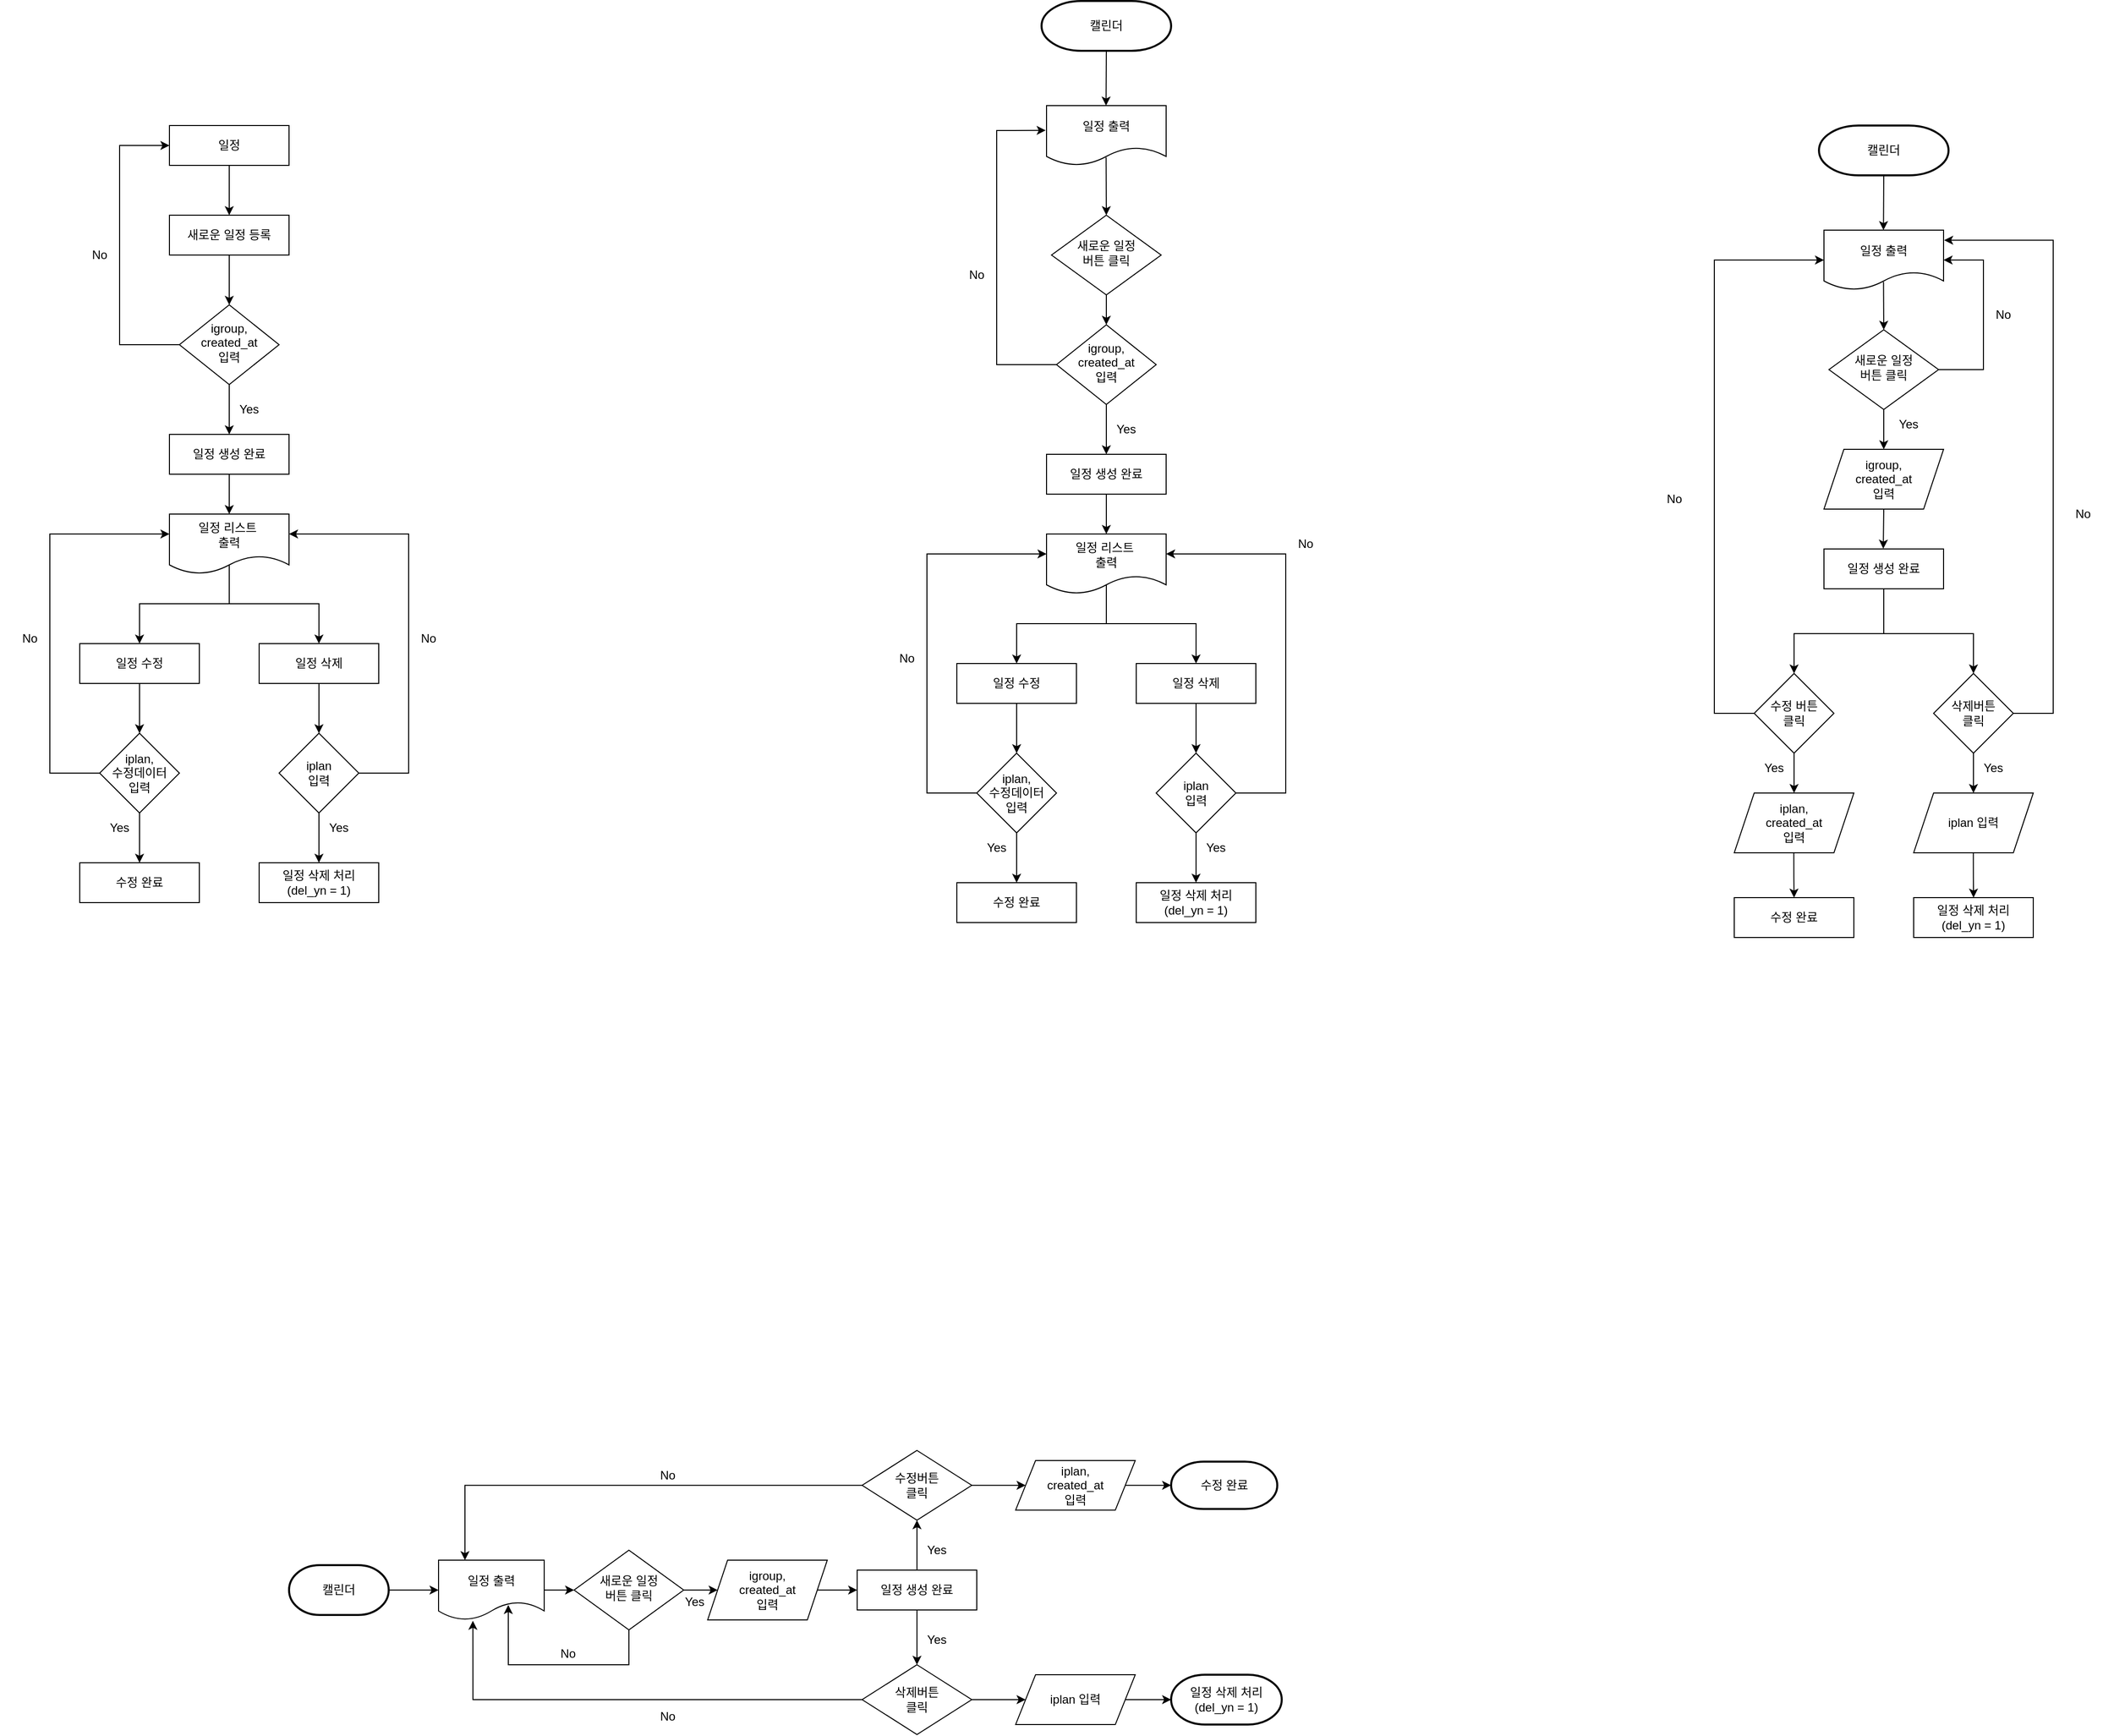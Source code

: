 <mxfile version="21.6.1" type="github">
  <diagram id="C5RBs43oDa-KdzZeNtuy" name="Page-1">
    <mxGraphModel dx="1434" dy="750" grid="0" gridSize="10" guides="1" tooltips="1" connect="1" arrows="1" fold="1" page="0" pageScale="1" pageWidth="827" pageHeight="1169" background="none" math="0" shadow="0">
      <root>
        <mxCell id="WIyWlLk6GJQsqaUBKTNV-0" />
        <mxCell id="WIyWlLk6GJQsqaUBKTNV-1" parent="WIyWlLk6GJQsqaUBKTNV-0" />
        <mxCell id="WIyWlLk6GJQsqaUBKTNV-3" value="일정" style="rounded=0;whiteSpace=wrap;html=1;fontSize=12;glass=0;strokeWidth=1;shadow=0;" parent="WIyWlLk6GJQsqaUBKTNV-1" vertex="1">
          <mxGeometry x="320" y="185" width="120" height="40" as="geometry" />
        </mxCell>
        <mxCell id="WIyWlLk6GJQsqaUBKTNV-10" value="igroup,&lt;br style=&quot;border-color: var(--border-color);&quot;&gt;created_at&lt;br style=&quot;border-color: var(--border-color);&quot;&gt;입력" style="rhombus;whiteSpace=wrap;html=1;shadow=0;fontFamily=Helvetica;fontSize=12;align=center;strokeWidth=1;spacing=6;spacingTop=-4;rounded=0;" parent="WIyWlLk6GJQsqaUBKTNV-1" vertex="1">
          <mxGeometry x="330" y="365" width="100" height="80" as="geometry" />
        </mxCell>
        <mxCell id="mH5KPIlOTtOXkuX_8TNu-42" value="" style="edgeStyle=orthogonalEdgeStyle;rounded=0;orthogonalLoop=1;jettySize=auto;html=1;" edge="1" parent="WIyWlLk6GJQsqaUBKTNV-1" source="WIyWlLk6GJQsqaUBKTNV-12" target="mH5KPIlOTtOXkuX_8TNu-41">
          <mxGeometry relative="1" as="geometry" />
        </mxCell>
        <mxCell id="WIyWlLk6GJQsqaUBKTNV-12" value="일정 생성 완료" style="rounded=0;whiteSpace=wrap;html=1;fontSize=12;glass=0;strokeWidth=1;shadow=0;" parent="WIyWlLk6GJQsqaUBKTNV-1" vertex="1">
          <mxGeometry x="320" y="495" width="120" height="40" as="geometry" />
        </mxCell>
        <mxCell id="mH5KPIlOTtOXkuX_8TNu-0" value="" style="endArrow=classic;html=1;rounded=0;exitX=0;exitY=0.5;exitDx=0;exitDy=0;" edge="1" parent="WIyWlLk6GJQsqaUBKTNV-1" source="WIyWlLk6GJQsqaUBKTNV-10" target="WIyWlLk6GJQsqaUBKTNV-3">
          <mxGeometry width="50" height="50" relative="1" as="geometry">
            <mxPoint x="448" y="480" as="sourcePoint" />
            <mxPoint x="526" y="207" as="targetPoint" />
            <Array as="points">
              <mxPoint x="270" y="405" />
              <mxPoint x="270" y="205" />
            </Array>
          </mxGeometry>
        </mxCell>
        <mxCell id="mH5KPIlOTtOXkuX_8TNu-3" value="No" style="text;html=1;strokeColor=none;fillColor=none;align=center;verticalAlign=middle;whiteSpace=wrap;rounded=0;" vertex="1" parent="WIyWlLk6GJQsqaUBKTNV-1">
          <mxGeometry x="220" y="300" width="60" height="30" as="geometry" />
        </mxCell>
        <mxCell id="mH5KPIlOTtOXkuX_8TNu-5" value="" style="endArrow=classic;html=1;rounded=0;exitX=0.5;exitY=1;exitDx=0;exitDy=0;entryX=0.5;entryY=0;entryDx=0;entryDy=0;" edge="1" parent="WIyWlLk6GJQsqaUBKTNV-1" source="WIyWlLk6GJQsqaUBKTNV-3">
          <mxGeometry width="50" height="50" relative="1" as="geometry">
            <mxPoint x="420" y="405" as="sourcePoint" />
            <mxPoint x="380" y="275" as="targetPoint" />
          </mxGeometry>
        </mxCell>
        <mxCell id="mH5KPIlOTtOXkuX_8TNu-7" value="" style="endArrow=classic;html=1;rounded=0;exitX=0.5;exitY=1;exitDx=0;exitDy=0;entryX=0.5;entryY=0;entryDx=0;entryDy=0;" edge="1" parent="WIyWlLk6GJQsqaUBKTNV-1" source="mH5KPIlOTtOXkuX_8TNu-12" target="WIyWlLk6GJQsqaUBKTNV-10">
          <mxGeometry width="50" height="50" relative="1" as="geometry">
            <mxPoint x="380" y="355" as="sourcePoint" />
            <mxPoint x="390" y="285" as="targetPoint" />
          </mxGeometry>
        </mxCell>
        <mxCell id="mH5KPIlOTtOXkuX_8TNu-10" value="" style="endArrow=classic;html=1;rounded=0;exitX=0.5;exitY=1;exitDx=0;exitDy=0;" edge="1" parent="WIyWlLk6GJQsqaUBKTNV-1" source="WIyWlLk6GJQsqaUBKTNV-10">
          <mxGeometry width="50" height="50" relative="1" as="geometry">
            <mxPoint x="420" y="365" as="sourcePoint" />
            <mxPoint x="380" y="495" as="targetPoint" />
          </mxGeometry>
        </mxCell>
        <mxCell id="mH5KPIlOTtOXkuX_8TNu-11" value="Yes" style="text;html=1;strokeColor=none;fillColor=none;align=center;verticalAlign=middle;whiteSpace=wrap;rounded=0;" vertex="1" parent="WIyWlLk6GJQsqaUBKTNV-1">
          <mxGeometry x="370" y="455" width="60" height="30" as="geometry" />
        </mxCell>
        <mxCell id="mH5KPIlOTtOXkuX_8TNu-12" value="새로운 일정 등록" style="rounded=0;whiteSpace=wrap;html=1;fontSize=12;glass=0;strokeWidth=1;shadow=0;" vertex="1" parent="WIyWlLk6GJQsqaUBKTNV-1">
          <mxGeometry x="320" y="275" width="120" height="40" as="geometry" />
        </mxCell>
        <mxCell id="mH5KPIlOTtOXkuX_8TNu-13" value="" style="endArrow=classic;html=1;rounded=0;exitX=0.5;exitY=1;exitDx=0;exitDy=0;entryX=0.5;entryY=0;entryDx=0;entryDy=0;" edge="1" parent="WIyWlLk6GJQsqaUBKTNV-1" target="mH5KPIlOTtOXkuX_8TNu-21">
          <mxGeometry width="50" height="50" relative="1" as="geometry">
            <mxPoint x="380" y="625" as="sourcePoint" />
            <mxPoint x="290" y="695" as="targetPoint" />
            <Array as="points">
              <mxPoint x="380" y="665" />
              <mxPoint x="290" y="665" />
            </Array>
          </mxGeometry>
        </mxCell>
        <mxCell id="mH5KPIlOTtOXkuX_8TNu-14" value="" style="endArrow=classic;html=1;rounded=0;" edge="1" parent="WIyWlLk6GJQsqaUBKTNV-1">
          <mxGeometry width="50" height="50" relative="1" as="geometry">
            <mxPoint x="380" y="665" as="sourcePoint" />
            <mxPoint x="470" y="705" as="targetPoint" />
            <Array as="points">
              <mxPoint x="470" y="665" />
            </Array>
          </mxGeometry>
        </mxCell>
        <mxCell id="mH5KPIlOTtOXkuX_8TNu-24" value="" style="edgeStyle=orthogonalEdgeStyle;rounded=0;orthogonalLoop=1;jettySize=auto;html=1;" edge="1" parent="WIyWlLk6GJQsqaUBKTNV-1" source="mH5KPIlOTtOXkuX_8TNu-21" target="mH5KPIlOTtOXkuX_8TNu-23">
          <mxGeometry relative="1" as="geometry" />
        </mxCell>
        <mxCell id="mH5KPIlOTtOXkuX_8TNu-21" value="일정 수정" style="rounded=0;whiteSpace=wrap;html=1;fontSize=12;glass=0;strokeWidth=1;shadow=0;" vertex="1" parent="WIyWlLk6GJQsqaUBKTNV-1">
          <mxGeometry x="230" y="705" width="120" height="40" as="geometry" />
        </mxCell>
        <mxCell id="mH5KPIlOTtOXkuX_8TNu-26" value="" style="edgeStyle=orthogonalEdgeStyle;rounded=0;orthogonalLoop=1;jettySize=auto;html=1;" edge="1" parent="WIyWlLk6GJQsqaUBKTNV-1" source="mH5KPIlOTtOXkuX_8TNu-22" target="mH5KPIlOTtOXkuX_8TNu-25">
          <mxGeometry relative="1" as="geometry" />
        </mxCell>
        <mxCell id="mH5KPIlOTtOXkuX_8TNu-22" value="일정 삭제" style="rounded=0;whiteSpace=wrap;html=1;fontSize=12;glass=0;strokeWidth=1;shadow=0;" vertex="1" parent="WIyWlLk6GJQsqaUBKTNV-1">
          <mxGeometry x="410" y="705" width="120" height="40" as="geometry" />
        </mxCell>
        <mxCell id="mH5KPIlOTtOXkuX_8TNu-35" value="" style="edgeStyle=orthogonalEdgeStyle;rounded=0;orthogonalLoop=1;jettySize=auto;html=1;" edge="1" parent="WIyWlLk6GJQsqaUBKTNV-1" source="mH5KPIlOTtOXkuX_8TNu-23">
          <mxGeometry relative="1" as="geometry">
            <mxPoint x="290" y="925" as="targetPoint" />
          </mxGeometry>
        </mxCell>
        <mxCell id="mH5KPIlOTtOXkuX_8TNu-23" value="iplan,&lt;br&gt;수정데이터&lt;br&gt;입력" style="rhombus;whiteSpace=wrap;html=1;rounded=0;glass=0;strokeWidth=1;shadow=0;" vertex="1" parent="WIyWlLk6GJQsqaUBKTNV-1">
          <mxGeometry x="250" y="795" width="80" height="80" as="geometry" />
        </mxCell>
        <mxCell id="mH5KPIlOTtOXkuX_8TNu-28" value="" style="edgeStyle=orthogonalEdgeStyle;rounded=0;orthogonalLoop=1;jettySize=auto;html=1;exitX=1;exitY=0.5;exitDx=0;exitDy=0;" edge="1" parent="WIyWlLk6GJQsqaUBKTNV-1" source="mH5KPIlOTtOXkuX_8TNu-25" target="mH5KPIlOTtOXkuX_8TNu-41">
          <mxGeometry relative="1" as="geometry">
            <mxPoint x="500" y="835.0" as="sourcePoint" />
            <mxPoint x="600" y="585" as="targetPoint" />
            <Array as="points">
              <mxPoint x="560" y="835" />
              <mxPoint x="560" y="595" />
            </Array>
          </mxGeometry>
        </mxCell>
        <mxCell id="mH5KPIlOTtOXkuX_8TNu-31" value="" style="edgeStyle=orthogonalEdgeStyle;rounded=0;orthogonalLoop=1;jettySize=auto;html=1;" edge="1" parent="WIyWlLk6GJQsqaUBKTNV-1" source="mH5KPIlOTtOXkuX_8TNu-25">
          <mxGeometry relative="1" as="geometry">
            <mxPoint x="470" y="925" as="targetPoint" />
          </mxGeometry>
        </mxCell>
        <mxCell id="mH5KPIlOTtOXkuX_8TNu-25" value="iplan&lt;br&gt;입력" style="rhombus;whiteSpace=wrap;html=1;rounded=0;glass=0;strokeWidth=1;shadow=0;" vertex="1" parent="WIyWlLk6GJQsqaUBKTNV-1">
          <mxGeometry x="430" y="795" width="80" height="80" as="geometry" />
        </mxCell>
        <mxCell id="mH5KPIlOTtOXkuX_8TNu-29" value="No" style="text;html=1;strokeColor=none;fillColor=none;align=center;verticalAlign=middle;whiteSpace=wrap;rounded=0;" vertex="1" parent="WIyWlLk6GJQsqaUBKTNV-1">
          <mxGeometry x="550" y="685" width="60" height="30" as="geometry" />
        </mxCell>
        <mxCell id="mH5KPIlOTtOXkuX_8TNu-32" value="일정 삭제 처리&lt;br&gt;(del_yn = 1)" style="rounded=0;whiteSpace=wrap;html=1;fontSize=12;glass=0;strokeWidth=1;shadow=0;" vertex="1" parent="WIyWlLk6GJQsqaUBKTNV-1">
          <mxGeometry x="410" y="925" width="120" height="40" as="geometry" />
        </mxCell>
        <mxCell id="mH5KPIlOTtOXkuX_8TNu-33" value="Yes" style="text;html=1;strokeColor=none;fillColor=none;align=center;verticalAlign=middle;whiteSpace=wrap;rounded=0;" vertex="1" parent="WIyWlLk6GJQsqaUBKTNV-1">
          <mxGeometry x="460" y="875" width="60" height="30" as="geometry" />
        </mxCell>
        <mxCell id="mH5KPIlOTtOXkuX_8TNu-36" value="수정 완료" style="rounded=0;whiteSpace=wrap;html=1;fontSize=12;glass=0;strokeWidth=1;shadow=0;" vertex="1" parent="WIyWlLk6GJQsqaUBKTNV-1">
          <mxGeometry x="230" y="925" width="120" height="40" as="geometry" />
        </mxCell>
        <mxCell id="mH5KPIlOTtOXkuX_8TNu-37" value="Yes" style="text;html=1;strokeColor=none;fillColor=none;align=center;verticalAlign=middle;whiteSpace=wrap;rounded=0;" vertex="1" parent="WIyWlLk6GJQsqaUBKTNV-1">
          <mxGeometry x="240" y="875" width="60" height="30" as="geometry" />
        </mxCell>
        <mxCell id="mH5KPIlOTtOXkuX_8TNu-38" value="" style="edgeStyle=orthogonalEdgeStyle;rounded=0;orthogonalLoop=1;jettySize=auto;html=1;exitX=0;exitY=0.5;exitDx=0;exitDy=0;" edge="1" parent="WIyWlLk6GJQsqaUBKTNV-1" source="mH5KPIlOTtOXkuX_8TNu-23">
          <mxGeometry relative="1" as="geometry">
            <mxPoint x="245.0" y="830" as="sourcePoint" />
            <mxPoint x="320" y="595" as="targetPoint" />
            <Array as="points">
              <mxPoint x="200" y="835" />
              <mxPoint x="200" y="595" />
              <mxPoint x="319" y="595" />
            </Array>
          </mxGeometry>
        </mxCell>
        <mxCell id="mH5KPIlOTtOXkuX_8TNu-39" value="No" style="text;html=1;strokeColor=none;fillColor=none;align=center;verticalAlign=middle;whiteSpace=wrap;rounded=0;" vertex="1" parent="WIyWlLk6GJQsqaUBKTNV-1">
          <mxGeometry x="150" y="685" width="60" height="30" as="geometry" />
        </mxCell>
        <mxCell id="mH5KPIlOTtOXkuX_8TNu-41" value="일정 리스트&amp;nbsp;&lt;br&gt;출력" style="shape=document;whiteSpace=wrap;html=1;boundedLbl=1;rounded=0;glass=0;strokeWidth=1;shadow=0;" vertex="1" parent="WIyWlLk6GJQsqaUBKTNV-1">
          <mxGeometry x="320" y="575" width="120" height="60" as="geometry" />
        </mxCell>
        <mxCell id="mH5KPIlOTtOXkuX_8TNu-44" value="&lt;span style=&quot;font-weight: normal;&quot;&gt;igroup,&lt;br style=&quot;border-color: var(--border-color);&quot;&gt;created_at&lt;br style=&quot;border-color: var(--border-color);&quot;&gt;입력&lt;/span&gt;" style="rhombus;whiteSpace=wrap;html=1;shadow=0;fontFamily=Helvetica;fontSize=12;align=center;strokeWidth=1;spacing=6;spacingTop=-4;rounded=0;fontStyle=1" vertex="1" parent="WIyWlLk6GJQsqaUBKTNV-1">
          <mxGeometry x="1210" y="385" width="100" height="80" as="geometry" />
        </mxCell>
        <mxCell id="mH5KPIlOTtOXkuX_8TNu-45" value="" style="edgeStyle=orthogonalEdgeStyle;rounded=0;orthogonalLoop=1;jettySize=auto;html=1;" edge="1" parent="WIyWlLk6GJQsqaUBKTNV-1" source="mH5KPIlOTtOXkuX_8TNu-46" target="mH5KPIlOTtOXkuX_8TNu-72">
          <mxGeometry relative="1" as="geometry" />
        </mxCell>
        <mxCell id="mH5KPIlOTtOXkuX_8TNu-46" value="일정 생성 완료" style="rounded=0;whiteSpace=wrap;html=1;fontSize=12;glass=0;strokeWidth=1;shadow=0;" vertex="1" parent="WIyWlLk6GJQsqaUBKTNV-1">
          <mxGeometry x="1200" y="515" width="120" height="40" as="geometry" />
        </mxCell>
        <mxCell id="mH5KPIlOTtOXkuX_8TNu-47" value="" style="endArrow=classic;html=1;rounded=0;exitX=0;exitY=0.5;exitDx=0;exitDy=0;entryX=-0.007;entryY=0.414;entryDx=0;entryDy=0;entryPerimeter=0;" edge="1" parent="WIyWlLk6GJQsqaUBKTNV-1" source="mH5KPIlOTtOXkuX_8TNu-44" target="mH5KPIlOTtOXkuX_8TNu-79">
          <mxGeometry width="50" height="50" relative="1" as="geometry">
            <mxPoint x="1328" y="500" as="sourcePoint" />
            <mxPoint x="1200" y="225.0" as="targetPoint" />
            <Array as="points">
              <mxPoint x="1150" y="425" />
              <mxPoint x="1150" y="190" />
            </Array>
          </mxGeometry>
        </mxCell>
        <mxCell id="mH5KPIlOTtOXkuX_8TNu-48" value="No" style="text;html=1;strokeColor=none;fillColor=none;align=center;verticalAlign=middle;whiteSpace=wrap;rounded=0;" vertex="1" parent="WIyWlLk6GJQsqaUBKTNV-1">
          <mxGeometry x="1100" y="320" width="60" height="30" as="geometry" />
        </mxCell>
        <mxCell id="mH5KPIlOTtOXkuX_8TNu-49" value="" style="endArrow=classic;html=1;rounded=0;entryX=0.5;entryY=0;entryDx=0;entryDy=0;exitX=0.498;exitY=0.867;exitDx=0;exitDy=0;exitPerimeter=0;" edge="1" parent="WIyWlLk6GJQsqaUBKTNV-1" source="mH5KPIlOTtOXkuX_8TNu-79" target="mH5KPIlOTtOXkuX_8TNu-77">
          <mxGeometry width="50" height="50" relative="1" as="geometry">
            <mxPoint x="1260" y="245.0" as="sourcePoint" />
            <mxPoint x="1260" y="280" as="targetPoint" />
          </mxGeometry>
        </mxCell>
        <mxCell id="mH5KPIlOTtOXkuX_8TNu-50" value="" style="endArrow=classic;html=1;rounded=0;entryX=0.5;entryY=0;entryDx=0;entryDy=0;" edge="1" parent="WIyWlLk6GJQsqaUBKTNV-1" target="mH5KPIlOTtOXkuX_8TNu-44">
          <mxGeometry width="50" height="50" relative="1" as="geometry">
            <mxPoint x="1260" y="350" as="sourcePoint" />
            <mxPoint x="1270" y="305" as="targetPoint" />
          </mxGeometry>
        </mxCell>
        <mxCell id="mH5KPIlOTtOXkuX_8TNu-51" value="" style="endArrow=classic;html=1;rounded=0;exitX=0.5;exitY=1;exitDx=0;exitDy=0;" edge="1" parent="WIyWlLk6GJQsqaUBKTNV-1" source="mH5KPIlOTtOXkuX_8TNu-44">
          <mxGeometry width="50" height="50" relative="1" as="geometry">
            <mxPoint x="1300" y="385" as="sourcePoint" />
            <mxPoint x="1260" y="515" as="targetPoint" />
          </mxGeometry>
        </mxCell>
        <mxCell id="mH5KPIlOTtOXkuX_8TNu-52" value="Yes" style="text;html=1;strokeColor=none;fillColor=none;align=center;verticalAlign=middle;whiteSpace=wrap;rounded=0;" vertex="1" parent="WIyWlLk6GJQsqaUBKTNV-1">
          <mxGeometry x="1250" y="475" width="60" height="30" as="geometry" />
        </mxCell>
        <mxCell id="mH5KPIlOTtOXkuX_8TNu-54" value="" style="endArrow=classic;html=1;rounded=0;exitX=0.5;exitY=1;exitDx=0;exitDy=0;entryX=0.5;entryY=0;entryDx=0;entryDy=0;" edge="1" parent="WIyWlLk6GJQsqaUBKTNV-1" target="mH5KPIlOTtOXkuX_8TNu-57">
          <mxGeometry width="50" height="50" relative="1" as="geometry">
            <mxPoint x="1260" y="645" as="sourcePoint" />
            <mxPoint x="1170" y="715" as="targetPoint" />
            <Array as="points">
              <mxPoint x="1260" y="685" />
              <mxPoint x="1170" y="685" />
            </Array>
          </mxGeometry>
        </mxCell>
        <mxCell id="mH5KPIlOTtOXkuX_8TNu-55" value="" style="endArrow=classic;html=1;rounded=0;" edge="1" parent="WIyWlLk6GJQsqaUBKTNV-1">
          <mxGeometry width="50" height="50" relative="1" as="geometry">
            <mxPoint x="1260" y="685" as="sourcePoint" />
            <mxPoint x="1350" y="725" as="targetPoint" />
            <Array as="points">
              <mxPoint x="1350" y="685" />
            </Array>
          </mxGeometry>
        </mxCell>
        <mxCell id="mH5KPIlOTtOXkuX_8TNu-56" value="" style="edgeStyle=orthogonalEdgeStyle;rounded=0;orthogonalLoop=1;jettySize=auto;html=1;" edge="1" parent="WIyWlLk6GJQsqaUBKTNV-1" source="mH5KPIlOTtOXkuX_8TNu-57" target="mH5KPIlOTtOXkuX_8TNu-61">
          <mxGeometry relative="1" as="geometry" />
        </mxCell>
        <mxCell id="mH5KPIlOTtOXkuX_8TNu-57" value="일정 수정" style="rounded=0;whiteSpace=wrap;html=1;fontSize=12;glass=0;strokeWidth=1;shadow=0;" vertex="1" parent="WIyWlLk6GJQsqaUBKTNV-1">
          <mxGeometry x="1110" y="725" width="120" height="40" as="geometry" />
        </mxCell>
        <mxCell id="mH5KPIlOTtOXkuX_8TNu-58" value="" style="edgeStyle=orthogonalEdgeStyle;rounded=0;orthogonalLoop=1;jettySize=auto;html=1;" edge="1" parent="WIyWlLk6GJQsqaUBKTNV-1" source="mH5KPIlOTtOXkuX_8TNu-59" target="mH5KPIlOTtOXkuX_8TNu-64">
          <mxGeometry relative="1" as="geometry" />
        </mxCell>
        <mxCell id="mH5KPIlOTtOXkuX_8TNu-59" value="일정 삭제" style="rounded=0;whiteSpace=wrap;html=1;fontSize=12;glass=0;strokeWidth=1;shadow=0;" vertex="1" parent="WIyWlLk6GJQsqaUBKTNV-1">
          <mxGeometry x="1290" y="725" width="120" height="40" as="geometry" />
        </mxCell>
        <mxCell id="mH5KPIlOTtOXkuX_8TNu-60" value="" style="edgeStyle=orthogonalEdgeStyle;rounded=0;orthogonalLoop=1;jettySize=auto;html=1;" edge="1" parent="WIyWlLk6GJQsqaUBKTNV-1" source="mH5KPIlOTtOXkuX_8TNu-61">
          <mxGeometry relative="1" as="geometry">
            <mxPoint x="1170" y="945" as="targetPoint" />
          </mxGeometry>
        </mxCell>
        <mxCell id="mH5KPIlOTtOXkuX_8TNu-61" value="iplan,&lt;br&gt;수정데이터&lt;br&gt;입력" style="rhombus;whiteSpace=wrap;html=1;rounded=0;glass=0;strokeWidth=1;shadow=0;" vertex="1" parent="WIyWlLk6GJQsqaUBKTNV-1">
          <mxGeometry x="1130" y="815" width="80" height="80" as="geometry" />
        </mxCell>
        <mxCell id="mH5KPIlOTtOXkuX_8TNu-62" value="" style="edgeStyle=orthogonalEdgeStyle;rounded=0;orthogonalLoop=1;jettySize=auto;html=1;exitX=1;exitY=0.5;exitDx=0;exitDy=0;" edge="1" parent="WIyWlLk6GJQsqaUBKTNV-1" source="mH5KPIlOTtOXkuX_8TNu-64" target="mH5KPIlOTtOXkuX_8TNu-72">
          <mxGeometry relative="1" as="geometry">
            <mxPoint x="1380" y="855.0" as="sourcePoint" />
            <mxPoint x="1480" y="605" as="targetPoint" />
            <Array as="points">
              <mxPoint x="1440" y="855" />
              <mxPoint x="1440" y="615" />
            </Array>
          </mxGeometry>
        </mxCell>
        <mxCell id="mH5KPIlOTtOXkuX_8TNu-63" value="" style="edgeStyle=orthogonalEdgeStyle;rounded=0;orthogonalLoop=1;jettySize=auto;html=1;" edge="1" parent="WIyWlLk6GJQsqaUBKTNV-1" source="mH5KPIlOTtOXkuX_8TNu-64">
          <mxGeometry relative="1" as="geometry">
            <mxPoint x="1350" y="945" as="targetPoint" />
          </mxGeometry>
        </mxCell>
        <mxCell id="mH5KPIlOTtOXkuX_8TNu-64" value="iplan&lt;br&gt;입력" style="rhombus;whiteSpace=wrap;html=1;rounded=0;glass=0;strokeWidth=1;shadow=0;" vertex="1" parent="WIyWlLk6GJQsqaUBKTNV-1">
          <mxGeometry x="1310" y="815" width="80" height="80" as="geometry" />
        </mxCell>
        <mxCell id="mH5KPIlOTtOXkuX_8TNu-65" value="No" style="text;html=1;strokeColor=none;fillColor=none;align=center;verticalAlign=middle;whiteSpace=wrap;rounded=0;" vertex="1" parent="WIyWlLk6GJQsqaUBKTNV-1">
          <mxGeometry x="1430" y="590" width="60" height="30" as="geometry" />
        </mxCell>
        <mxCell id="mH5KPIlOTtOXkuX_8TNu-66" value="일정 삭제 처리&lt;br&gt;(del_yn = 1)" style="rounded=0;whiteSpace=wrap;html=1;fontSize=12;glass=0;strokeWidth=1;shadow=0;" vertex="1" parent="WIyWlLk6GJQsqaUBKTNV-1">
          <mxGeometry x="1290" y="945" width="120" height="40" as="geometry" />
        </mxCell>
        <mxCell id="mH5KPIlOTtOXkuX_8TNu-67" value="Yes" style="text;html=1;strokeColor=none;fillColor=none;align=center;verticalAlign=middle;whiteSpace=wrap;rounded=0;" vertex="1" parent="WIyWlLk6GJQsqaUBKTNV-1">
          <mxGeometry x="1340" y="895" width="60" height="30" as="geometry" />
        </mxCell>
        <mxCell id="mH5KPIlOTtOXkuX_8TNu-68" value="수정 완료" style="rounded=0;whiteSpace=wrap;html=1;fontSize=12;glass=0;strokeWidth=1;shadow=0;" vertex="1" parent="WIyWlLk6GJQsqaUBKTNV-1">
          <mxGeometry x="1110" y="945" width="120" height="40" as="geometry" />
        </mxCell>
        <mxCell id="mH5KPIlOTtOXkuX_8TNu-69" value="Yes" style="text;html=1;strokeColor=none;fillColor=none;align=center;verticalAlign=middle;whiteSpace=wrap;rounded=0;" vertex="1" parent="WIyWlLk6GJQsqaUBKTNV-1">
          <mxGeometry x="1120" y="895" width="60" height="30" as="geometry" />
        </mxCell>
        <mxCell id="mH5KPIlOTtOXkuX_8TNu-70" value="" style="edgeStyle=orthogonalEdgeStyle;rounded=0;orthogonalLoop=1;jettySize=auto;html=1;exitX=0;exitY=0.5;exitDx=0;exitDy=0;" edge="1" parent="WIyWlLk6GJQsqaUBKTNV-1" source="mH5KPIlOTtOXkuX_8TNu-61">
          <mxGeometry relative="1" as="geometry">
            <mxPoint x="1125.0" y="850" as="sourcePoint" />
            <mxPoint x="1200" y="615" as="targetPoint" />
            <Array as="points">
              <mxPoint x="1080" y="855" />
              <mxPoint x="1080" y="615" />
              <mxPoint x="1199" y="615" />
            </Array>
          </mxGeometry>
        </mxCell>
        <mxCell id="mH5KPIlOTtOXkuX_8TNu-71" value="No" style="text;html=1;strokeColor=none;fillColor=none;align=center;verticalAlign=middle;whiteSpace=wrap;rounded=0;" vertex="1" parent="WIyWlLk6GJQsqaUBKTNV-1">
          <mxGeometry x="1030" y="705" width="60" height="30" as="geometry" />
        </mxCell>
        <mxCell id="mH5KPIlOTtOXkuX_8TNu-72" value="일정 리스트&amp;nbsp;&lt;br&gt;출력" style="shape=document;whiteSpace=wrap;html=1;boundedLbl=1;rounded=0;glass=0;strokeWidth=1;shadow=0;" vertex="1" parent="WIyWlLk6GJQsqaUBKTNV-1">
          <mxGeometry x="1200" y="595" width="120" height="60" as="geometry" />
        </mxCell>
        <mxCell id="mH5KPIlOTtOXkuX_8TNu-74" value="캘린더" style="strokeWidth=2;html=1;shape=mxgraph.flowchart.terminator;whiteSpace=wrap;" vertex="1" parent="WIyWlLk6GJQsqaUBKTNV-1">
          <mxGeometry x="1195" y="60" width="130" height="50" as="geometry" />
        </mxCell>
        <mxCell id="mH5KPIlOTtOXkuX_8TNu-77" value="새로운&amp;nbsp;일정&lt;br style=&quot;border-color: var(--border-color);&quot;&gt;버튼 클릭" style="rhombus;whiteSpace=wrap;html=1;shadow=0;fontFamily=Helvetica;fontSize=12;align=center;strokeWidth=1;spacing=6;spacingTop=-4;rounded=0;" vertex="1" parent="WIyWlLk6GJQsqaUBKTNV-1">
          <mxGeometry x="1205" y="275" width="110" height="80" as="geometry" />
        </mxCell>
        <mxCell id="mH5KPIlOTtOXkuX_8TNu-79" value="일정 출력" style="shape=document;whiteSpace=wrap;html=1;boundedLbl=1;rounded=0;glass=0;strokeWidth=1;shadow=0;" vertex="1" parent="WIyWlLk6GJQsqaUBKTNV-1">
          <mxGeometry x="1200" y="165" width="120" height="60" as="geometry" />
        </mxCell>
        <mxCell id="mH5KPIlOTtOXkuX_8TNu-80" value="" style="endArrow=classic;html=1;rounded=0;entryX=0.5;entryY=0;entryDx=0;entryDy=0;exitX=0.5;exitY=1;exitDx=0;exitDy=0;exitPerimeter=0;" edge="1" parent="WIyWlLk6GJQsqaUBKTNV-1" source="mH5KPIlOTtOXkuX_8TNu-74">
          <mxGeometry width="50" height="50" relative="1" as="geometry">
            <mxPoint x="1259.71" y="115" as="sourcePoint" />
            <mxPoint x="1259.71" y="165" as="targetPoint" />
          </mxGeometry>
        </mxCell>
        <mxCell id="mH5KPIlOTtOXkuX_8TNu-117" value="일정 생성 완료" style="rounded=0;whiteSpace=wrap;html=1;fontSize=12;glass=0;strokeWidth=1;shadow=0;" vertex="1" parent="WIyWlLk6GJQsqaUBKTNV-1">
          <mxGeometry x="1980" y="610" width="120" height="40" as="geometry" />
        </mxCell>
        <mxCell id="mH5KPIlOTtOXkuX_8TNu-120" value="" style="endArrow=classic;html=1;rounded=0;entryX=0.5;entryY=0;entryDx=0;entryDy=0;exitX=0.498;exitY=0.867;exitDx=0;exitDy=0;exitPerimeter=0;" edge="1" source="mH5KPIlOTtOXkuX_8TNu-145" target="mH5KPIlOTtOXkuX_8TNu-144" parent="WIyWlLk6GJQsqaUBKTNV-1">
          <mxGeometry width="50" height="50" relative="1" as="geometry">
            <mxPoint x="2040" y="370.0" as="sourcePoint" />
            <mxPoint x="2040" y="405" as="targetPoint" />
          </mxGeometry>
        </mxCell>
        <mxCell id="mH5KPIlOTtOXkuX_8TNu-121" value="" style="endArrow=classic;html=1;rounded=0;entryX=0.5;entryY=0;entryDx=0;entryDy=0;exitX=0.5;exitY=1;exitDx=0;exitDy=0;" edge="1" parent="WIyWlLk6GJQsqaUBKTNV-1" source="mH5KPIlOTtOXkuX_8TNu-144">
          <mxGeometry width="50" height="50" relative="1" as="geometry">
            <mxPoint x="2040" y="475" as="sourcePoint" />
            <mxPoint x="2040" y="510" as="targetPoint" />
          </mxGeometry>
        </mxCell>
        <mxCell id="mH5KPIlOTtOXkuX_8TNu-122" value="" style="endArrow=classic;html=1;rounded=0;exitX=0.5;exitY=1;exitDx=0;exitDy=0;entryX=0.496;entryY=-0.007;entryDx=0;entryDy=0;entryPerimeter=0;" edge="1" source="mH5KPIlOTtOXkuX_8TNu-148" parent="WIyWlLk6GJQsqaUBKTNV-1" target="mH5KPIlOTtOXkuX_8TNu-117">
          <mxGeometry width="50" height="50" relative="1" as="geometry">
            <mxPoint x="2044.8" y="570" as="sourcePoint" />
            <mxPoint x="2045" y="605" as="targetPoint" />
          </mxGeometry>
        </mxCell>
        <mxCell id="mH5KPIlOTtOXkuX_8TNu-124" value="" style="endArrow=classic;html=1;rounded=0;entryX=0.5;entryY=0;entryDx=0;entryDy=0;" edge="1" parent="WIyWlLk6GJQsqaUBKTNV-1">
          <mxGeometry width="50" height="50" relative="1" as="geometry">
            <mxPoint x="2040" y="650" as="sourcePoint" />
            <mxPoint x="1950" y="735.0" as="targetPoint" />
            <Array as="points">
              <mxPoint x="2040" y="695" />
              <mxPoint x="1950" y="695" />
            </Array>
          </mxGeometry>
        </mxCell>
        <mxCell id="mH5KPIlOTtOXkuX_8TNu-125" value="" style="endArrow=classic;html=1;rounded=0;" edge="1" parent="WIyWlLk6GJQsqaUBKTNV-1">
          <mxGeometry width="50" height="50" relative="1" as="geometry">
            <mxPoint x="2040" y="695" as="sourcePoint" />
            <mxPoint x="2130" y="735" as="targetPoint" />
            <Array as="points">
              <mxPoint x="2130" y="695" />
            </Array>
          </mxGeometry>
        </mxCell>
        <mxCell id="mH5KPIlOTtOXkuX_8TNu-130" value="" style="edgeStyle=orthogonalEdgeStyle;rounded=0;orthogonalLoop=1;jettySize=auto;html=1;entryX=0.5;entryY=0;entryDx=0;entryDy=0;" edge="1" source="mH5KPIlOTtOXkuX_8TNu-131" parent="WIyWlLk6GJQsqaUBKTNV-1" target="mH5KPIlOTtOXkuX_8TNu-149">
          <mxGeometry relative="1" as="geometry">
            <mxPoint x="1950" y="850" as="targetPoint" />
          </mxGeometry>
        </mxCell>
        <mxCell id="mH5KPIlOTtOXkuX_8TNu-131" value="수정 버튼&lt;br&gt;클릭" style="rhombus;whiteSpace=wrap;html=1;rounded=0;glass=0;strokeWidth=1;shadow=0;" vertex="1" parent="WIyWlLk6GJQsqaUBKTNV-1">
          <mxGeometry x="1910" y="735" width="80" height="80" as="geometry" />
        </mxCell>
        <mxCell id="mH5KPIlOTtOXkuX_8TNu-132" value="" style="edgeStyle=orthogonalEdgeStyle;rounded=0;orthogonalLoop=1;jettySize=auto;html=1;exitX=1;exitY=0.5;exitDx=0;exitDy=0;entryX=1.005;entryY=0.168;entryDx=0;entryDy=0;entryPerimeter=0;" edge="1" source="mH5KPIlOTtOXkuX_8TNu-134" target="mH5KPIlOTtOXkuX_8TNu-145" parent="WIyWlLk6GJQsqaUBKTNV-1">
          <mxGeometry relative="1" as="geometry">
            <mxPoint x="2159.92" y="879.76" as="sourcePoint" />
            <mxPoint x="2110" y="320" as="targetPoint" />
            <Array as="points">
              <mxPoint x="2210" y="775" />
              <mxPoint x="2210" y="300" />
            </Array>
          </mxGeometry>
        </mxCell>
        <mxCell id="mH5KPIlOTtOXkuX_8TNu-133" value="" style="edgeStyle=orthogonalEdgeStyle;rounded=0;orthogonalLoop=1;jettySize=auto;html=1;entryX=0.5;entryY=0;entryDx=0;entryDy=0;" edge="1" source="mH5KPIlOTtOXkuX_8TNu-134" parent="WIyWlLk6GJQsqaUBKTNV-1" target="mH5KPIlOTtOXkuX_8TNu-152">
          <mxGeometry relative="1" as="geometry">
            <mxPoint x="2130" y="850" as="targetPoint" />
          </mxGeometry>
        </mxCell>
        <mxCell id="mH5KPIlOTtOXkuX_8TNu-134" value="삭제버튼&lt;br&gt;클릭" style="rhombus;whiteSpace=wrap;html=1;rounded=0;glass=0;strokeWidth=1;shadow=0;" vertex="1" parent="WIyWlLk6GJQsqaUBKTNV-1">
          <mxGeometry x="2090" y="735" width="80" height="80" as="geometry" />
        </mxCell>
        <mxCell id="mH5KPIlOTtOXkuX_8TNu-135" value="No" style="text;html=1;strokeColor=none;fillColor=none;align=center;verticalAlign=middle;whiteSpace=wrap;rounded=0;" vertex="1" parent="WIyWlLk6GJQsqaUBKTNV-1">
          <mxGeometry x="2210" y="560" width="60" height="30" as="geometry" />
        </mxCell>
        <mxCell id="mH5KPIlOTtOXkuX_8TNu-136" value="일정 삭제 처리&lt;br&gt;(del_yn = 1)" style="rounded=0;whiteSpace=wrap;html=1;fontSize=12;glass=0;strokeWidth=1;shadow=0;" vertex="1" parent="WIyWlLk6GJQsqaUBKTNV-1">
          <mxGeometry x="2070" y="960" width="120" height="40" as="geometry" />
        </mxCell>
        <mxCell id="mH5KPIlOTtOXkuX_8TNu-137" value="Yes" style="text;html=1;strokeColor=none;fillColor=none;align=center;verticalAlign=middle;whiteSpace=wrap;rounded=0;" vertex="1" parent="WIyWlLk6GJQsqaUBKTNV-1">
          <mxGeometry x="2120" y="815" width="60" height="30" as="geometry" />
        </mxCell>
        <mxCell id="mH5KPIlOTtOXkuX_8TNu-138" value="수정 완료" style="rounded=0;whiteSpace=wrap;html=1;fontSize=12;glass=0;strokeWidth=1;shadow=0;" vertex="1" parent="WIyWlLk6GJQsqaUBKTNV-1">
          <mxGeometry x="1890" y="960" width="120" height="40" as="geometry" />
        </mxCell>
        <mxCell id="mH5KPIlOTtOXkuX_8TNu-139" value="Yes" style="text;html=1;strokeColor=none;fillColor=none;align=center;verticalAlign=middle;whiteSpace=wrap;rounded=0;" vertex="1" parent="WIyWlLk6GJQsqaUBKTNV-1">
          <mxGeometry x="1900" y="815" width="60" height="30" as="geometry" />
        </mxCell>
        <mxCell id="mH5KPIlOTtOXkuX_8TNu-140" value="" style="edgeStyle=orthogonalEdgeStyle;rounded=0;orthogonalLoop=1;jettySize=auto;html=1;entryX=0;entryY=0.5;entryDx=0;entryDy=0;exitX=0;exitY=0.5;exitDx=0;exitDy=0;" edge="1" source="mH5KPIlOTtOXkuX_8TNu-131" parent="WIyWlLk6GJQsqaUBKTNV-1" target="mH5KPIlOTtOXkuX_8TNu-145">
          <mxGeometry relative="1" as="geometry">
            <mxPoint x="1900" y="780" as="sourcePoint" />
            <mxPoint x="1970" y="320.0" as="targetPoint" />
            <Array as="points">
              <mxPoint x="1870" y="775" />
              <mxPoint x="1870" y="320" />
            </Array>
          </mxGeometry>
        </mxCell>
        <mxCell id="mH5KPIlOTtOXkuX_8TNu-141" value="No" style="text;html=1;strokeColor=none;fillColor=none;align=center;verticalAlign=middle;whiteSpace=wrap;rounded=0;" vertex="1" parent="WIyWlLk6GJQsqaUBKTNV-1">
          <mxGeometry x="1800" y="545" width="60" height="30" as="geometry" />
        </mxCell>
        <mxCell id="mH5KPIlOTtOXkuX_8TNu-143" value="캘린더" style="strokeWidth=2;html=1;shape=mxgraph.flowchart.terminator;whiteSpace=wrap;" vertex="1" parent="WIyWlLk6GJQsqaUBKTNV-1">
          <mxGeometry x="1975" y="185" width="130" height="50" as="geometry" />
        </mxCell>
        <mxCell id="mH5KPIlOTtOXkuX_8TNu-144" value="새로운&amp;nbsp;일정&lt;br style=&quot;border-color: var(--border-color);&quot;&gt;버튼 클릭" style="rhombus;whiteSpace=wrap;html=1;shadow=0;fontFamily=Helvetica;fontSize=12;align=center;strokeWidth=1;spacing=6;spacingTop=-4;rounded=0;" vertex="1" parent="WIyWlLk6GJQsqaUBKTNV-1">
          <mxGeometry x="1985" y="390" width="110" height="80" as="geometry" />
        </mxCell>
        <mxCell id="mH5KPIlOTtOXkuX_8TNu-145" value="일정 출력" style="shape=document;whiteSpace=wrap;html=1;boundedLbl=1;rounded=0;glass=0;strokeWidth=1;shadow=0;" vertex="1" parent="WIyWlLk6GJQsqaUBKTNV-1">
          <mxGeometry x="1980" y="290" width="120" height="60" as="geometry" />
        </mxCell>
        <mxCell id="mH5KPIlOTtOXkuX_8TNu-146" value="" style="endArrow=classic;html=1;rounded=0;entryX=0.5;entryY=0;entryDx=0;entryDy=0;exitX=0.5;exitY=1;exitDx=0;exitDy=0;exitPerimeter=0;" edge="1" parent="WIyWlLk6GJQsqaUBKTNV-1">
          <mxGeometry width="50" height="50" relative="1" as="geometry">
            <mxPoint x="2040" y="235" as="sourcePoint" />
            <mxPoint x="2039.71" y="290" as="targetPoint" />
          </mxGeometry>
        </mxCell>
        <mxCell id="mH5KPIlOTtOXkuX_8TNu-148" value="igroup,&lt;br style=&quot;border-color: var(--border-color);&quot;&gt;created_at&lt;br style=&quot;border-color: var(--border-color);&quot;&gt;입력" style="shape=parallelogram;perimeter=parallelogramPerimeter;whiteSpace=wrap;html=1;fixedSize=1;" vertex="1" parent="WIyWlLk6GJQsqaUBKTNV-1">
          <mxGeometry x="1980" y="510" width="120" height="60" as="geometry" />
        </mxCell>
        <mxCell id="mH5KPIlOTtOXkuX_8TNu-149" value="iplan,&lt;br&gt;created_at&lt;br&gt;입력" style="shape=parallelogram;perimeter=parallelogramPerimeter;whiteSpace=wrap;html=1;fixedSize=1;" vertex="1" parent="WIyWlLk6GJQsqaUBKTNV-1">
          <mxGeometry x="1890" y="855" width="120" height="60" as="geometry" />
        </mxCell>
        <mxCell id="mH5KPIlOTtOXkuX_8TNu-151" value="" style="edgeStyle=orthogonalEdgeStyle;rounded=0;orthogonalLoop=1;jettySize=auto;html=1;entryX=0.5;entryY=0;entryDx=0;entryDy=0;" edge="1" parent="WIyWlLk6GJQsqaUBKTNV-1" target="mH5KPIlOTtOXkuX_8TNu-138">
          <mxGeometry relative="1" as="geometry">
            <mxPoint x="1950" y="960" as="targetPoint" />
            <mxPoint x="1949.76" y="915" as="sourcePoint" />
            <Array as="points">
              <mxPoint x="1950" y="940" />
              <mxPoint x="1950" y="940" />
            </Array>
          </mxGeometry>
        </mxCell>
        <mxCell id="mH5KPIlOTtOXkuX_8TNu-152" value="iplan 입력" style="shape=parallelogram;perimeter=parallelogramPerimeter;whiteSpace=wrap;html=1;fixedSize=1;" vertex="1" parent="WIyWlLk6GJQsqaUBKTNV-1">
          <mxGeometry x="2070" y="855" width="120" height="60" as="geometry" />
        </mxCell>
        <mxCell id="mH5KPIlOTtOXkuX_8TNu-153" value="" style="edgeStyle=orthogonalEdgeStyle;rounded=0;orthogonalLoop=1;jettySize=auto;html=1;entryX=0.5;entryY=0;entryDx=0;entryDy=0;" edge="1" parent="WIyWlLk6GJQsqaUBKTNV-1">
          <mxGeometry relative="1" as="geometry">
            <mxPoint x="2130.1" y="960" as="targetPoint" />
            <mxPoint x="2129.86" y="915" as="sourcePoint" />
            <Array as="points">
              <mxPoint x="2130.1" y="940" />
              <mxPoint x="2130.1" y="940" />
            </Array>
          </mxGeometry>
        </mxCell>
        <mxCell id="mH5KPIlOTtOXkuX_8TNu-155" value="Yes" style="text;html=1;strokeColor=none;fillColor=none;align=center;verticalAlign=middle;whiteSpace=wrap;rounded=0;" vertex="1" parent="WIyWlLk6GJQsqaUBKTNV-1">
          <mxGeometry x="2035" y="470" width="60" height="30" as="geometry" />
        </mxCell>
        <mxCell id="mH5KPIlOTtOXkuX_8TNu-156" value="" style="endArrow=classic;html=1;rounded=0;exitX=1;exitY=0.5;exitDx=0;exitDy=0;entryX=1;entryY=0.5;entryDx=0;entryDy=0;" edge="1" parent="WIyWlLk6GJQsqaUBKTNV-1" source="mH5KPIlOTtOXkuX_8TNu-144" target="mH5KPIlOTtOXkuX_8TNu-145">
          <mxGeometry width="50" height="50" relative="1" as="geometry">
            <mxPoint x="2090" y="470" as="sourcePoint" />
            <mxPoint x="2140" y="330" as="targetPoint" />
            <Array as="points">
              <mxPoint x="2140" y="430" />
              <mxPoint x="2140" y="320" />
            </Array>
          </mxGeometry>
        </mxCell>
        <mxCell id="mH5KPIlOTtOXkuX_8TNu-157" value="No" style="text;html=1;strokeColor=none;fillColor=none;align=center;verticalAlign=middle;whiteSpace=wrap;rounded=0;" vertex="1" parent="WIyWlLk6GJQsqaUBKTNV-1">
          <mxGeometry x="2130" y="360" width="60" height="30" as="geometry" />
        </mxCell>
        <mxCell id="mH5KPIlOTtOXkuX_8TNu-216" value="" style="edgeStyle=orthogonalEdgeStyle;rounded=0;orthogonalLoop=1;jettySize=auto;html=1;" edge="1" parent="WIyWlLk6GJQsqaUBKTNV-1" source="mH5KPIlOTtOXkuX_8TNu-158" target="mH5KPIlOTtOXkuX_8TNu-193">
          <mxGeometry relative="1" as="geometry" />
        </mxCell>
        <mxCell id="mH5KPIlOTtOXkuX_8TNu-217" value="" style="edgeStyle=orthogonalEdgeStyle;rounded=0;orthogonalLoop=1;jettySize=auto;html=1;" edge="1" parent="WIyWlLk6GJQsqaUBKTNV-1" source="mH5KPIlOTtOXkuX_8TNu-158" target="mH5KPIlOTtOXkuX_8TNu-168">
          <mxGeometry relative="1" as="geometry" />
        </mxCell>
        <mxCell id="mH5KPIlOTtOXkuX_8TNu-158" value="일정 생성 완료" style="rounded=0;whiteSpace=wrap;html=1;fontSize=12;glass=0;strokeWidth=1;shadow=0;" vertex="1" parent="WIyWlLk6GJQsqaUBKTNV-1">
          <mxGeometry x="1010" y="1635" width="120" height="40" as="geometry" />
        </mxCell>
        <mxCell id="mH5KPIlOTtOXkuX_8TNu-196" value="" style="edgeStyle=orthogonalEdgeStyle;rounded=0;orthogonalLoop=1;jettySize=auto;html=1;exitX=1;exitY=0.5;exitDx=0;exitDy=0;" edge="1" parent="WIyWlLk6GJQsqaUBKTNV-1" source="mH5KPIlOTtOXkuX_8TNu-168" target="mH5KPIlOTtOXkuX_8TNu-183">
          <mxGeometry relative="1" as="geometry">
            <mxPoint x="1130" y="1765" as="sourcePoint" />
          </mxGeometry>
        </mxCell>
        <mxCell id="mH5KPIlOTtOXkuX_8TNu-219" value="" style="edgeStyle=orthogonalEdgeStyle;rounded=0;orthogonalLoop=1;jettySize=auto;html=1;entryX=0.325;entryY=1.014;entryDx=0;entryDy=0;entryPerimeter=0;" edge="1" parent="WIyWlLk6GJQsqaUBKTNV-1" source="mH5KPIlOTtOXkuX_8TNu-168" target="mH5KPIlOTtOXkuX_8TNu-178">
          <mxGeometry relative="1" as="geometry">
            <mxPoint x="1070" y="1885" as="targetPoint" />
          </mxGeometry>
        </mxCell>
        <mxCell id="mH5KPIlOTtOXkuX_8TNu-168" value="삭제버튼&lt;br&gt;클릭" style="rhombus;whiteSpace=wrap;html=1;rounded=0;glass=0;strokeWidth=1;shadow=0;" vertex="1" parent="WIyWlLk6GJQsqaUBKTNV-1">
          <mxGeometry x="1015" y="1730" width="110" height="70" as="geometry" />
        </mxCell>
        <mxCell id="mH5KPIlOTtOXkuX_8TNu-169" value="No" style="text;html=1;strokeColor=none;fillColor=none;align=center;verticalAlign=middle;whiteSpace=wrap;rounded=0;" vertex="1" parent="WIyWlLk6GJQsqaUBKTNV-1">
          <mxGeometry x="790" y="1525" width="60" height="30" as="geometry" />
        </mxCell>
        <mxCell id="mH5KPIlOTtOXkuX_8TNu-171" value="Yes" style="text;html=1;strokeColor=none;fillColor=none;align=center;verticalAlign=middle;whiteSpace=wrap;rounded=0;" vertex="1" parent="WIyWlLk6GJQsqaUBKTNV-1">
          <mxGeometry x="1060" y="1600" width="60" height="30" as="geometry" />
        </mxCell>
        <mxCell id="mH5KPIlOTtOXkuX_8TNu-173" value="Yes" style="text;html=1;strokeColor=none;fillColor=none;align=center;verticalAlign=middle;whiteSpace=wrap;rounded=0;" vertex="1" parent="WIyWlLk6GJQsqaUBKTNV-1">
          <mxGeometry x="1060" y="1690" width="60" height="30" as="geometry" />
        </mxCell>
        <mxCell id="mH5KPIlOTtOXkuX_8TNu-175" value="No" style="text;html=1;strokeColor=none;fillColor=none;align=center;verticalAlign=middle;whiteSpace=wrap;rounded=0;" vertex="1" parent="WIyWlLk6GJQsqaUBKTNV-1">
          <mxGeometry x="690" y="1704" width="60" height="30" as="geometry" />
        </mxCell>
        <mxCell id="mH5KPIlOTtOXkuX_8TNu-226" value="" style="edgeStyle=orthogonalEdgeStyle;rounded=0;orthogonalLoop=1;jettySize=auto;html=1;" edge="1" parent="WIyWlLk6GJQsqaUBKTNV-1" source="mH5KPIlOTtOXkuX_8TNu-176" target="mH5KPIlOTtOXkuX_8TNu-178">
          <mxGeometry relative="1" as="geometry" />
        </mxCell>
        <mxCell id="mH5KPIlOTtOXkuX_8TNu-176" value="캘린더" style="strokeWidth=2;html=1;shape=mxgraph.flowchart.terminator;whiteSpace=wrap;" vertex="1" parent="WIyWlLk6GJQsqaUBKTNV-1">
          <mxGeometry x="440" y="1630" width="100" height="50" as="geometry" />
        </mxCell>
        <mxCell id="mH5KPIlOTtOXkuX_8TNu-222" value="" style="edgeStyle=orthogonalEdgeStyle;rounded=0;orthogonalLoop=1;jettySize=auto;html=1;" edge="1" parent="WIyWlLk6GJQsqaUBKTNV-1" source="mH5KPIlOTtOXkuX_8TNu-178" target="mH5KPIlOTtOXkuX_8TNu-177">
          <mxGeometry relative="1" as="geometry" />
        </mxCell>
        <mxCell id="mH5KPIlOTtOXkuX_8TNu-178" value="일정 출력" style="shape=document;whiteSpace=wrap;html=1;boundedLbl=1;rounded=0;glass=0;strokeWidth=1;shadow=0;" vertex="1" parent="WIyWlLk6GJQsqaUBKTNV-1">
          <mxGeometry x="590" y="1625" width="106" height="60" as="geometry" />
        </mxCell>
        <mxCell id="mH5KPIlOTtOXkuX_8TNu-224" value="" style="edgeStyle=orthogonalEdgeStyle;rounded=0;orthogonalLoop=1;jettySize=auto;html=1;entryX=0;entryY=0.5;entryDx=0;entryDy=0;" edge="1" parent="WIyWlLk6GJQsqaUBKTNV-1" source="mH5KPIlOTtOXkuX_8TNu-180" target="mH5KPIlOTtOXkuX_8TNu-158">
          <mxGeometry relative="1" as="geometry" />
        </mxCell>
        <mxCell id="mH5KPIlOTtOXkuX_8TNu-180" value="igroup,&lt;br style=&quot;border-color: var(--border-color);&quot;&gt;created_at&lt;br style=&quot;border-color: var(--border-color);&quot;&gt;입력" style="shape=parallelogram;perimeter=parallelogramPerimeter;whiteSpace=wrap;html=1;fixedSize=1;" vertex="1" parent="WIyWlLk6GJQsqaUBKTNV-1">
          <mxGeometry x="860" y="1625" width="120" height="60" as="geometry" />
        </mxCell>
        <mxCell id="mH5KPIlOTtOXkuX_8TNu-194" value="" style="edgeStyle=orthogonalEdgeStyle;rounded=0;orthogonalLoop=1;jettySize=auto;html=1;exitX=1;exitY=0.5;exitDx=0;exitDy=0;" edge="1" parent="WIyWlLk6GJQsqaUBKTNV-1" source="mH5KPIlOTtOXkuX_8TNu-181" target="mH5KPIlOTtOXkuX_8TNu-188">
          <mxGeometry relative="1" as="geometry">
            <mxPoint x="1264.494" y="1548.784" as="sourcePoint" />
          </mxGeometry>
        </mxCell>
        <mxCell id="mH5KPIlOTtOXkuX_8TNu-181" value="iplan,&lt;br&gt;created_at&lt;br&gt;입력" style="shape=parallelogram;perimeter=parallelogramPerimeter;whiteSpace=wrap;html=1;fixedSize=1;" vertex="1" parent="WIyWlLk6GJQsqaUBKTNV-1">
          <mxGeometry x="1169" y="1525" width="120" height="49.75" as="geometry" />
        </mxCell>
        <mxCell id="mH5KPIlOTtOXkuX_8TNu-195" value="" style="edgeStyle=orthogonalEdgeStyle;rounded=0;orthogonalLoop=1;jettySize=auto;html=1;exitX=1;exitY=0.5;exitDx=0;exitDy=0;" edge="1" parent="WIyWlLk6GJQsqaUBKTNV-1" source="mH5KPIlOTtOXkuX_8TNu-183" target="mH5KPIlOTtOXkuX_8TNu-189">
          <mxGeometry relative="1" as="geometry">
            <mxPoint x="1264.51" y="1763.87" as="sourcePoint" />
          </mxGeometry>
        </mxCell>
        <mxCell id="mH5KPIlOTtOXkuX_8TNu-183" value="iplan 입력" style="shape=parallelogram;perimeter=parallelogramPerimeter;whiteSpace=wrap;html=1;fixedSize=1;" vertex="1" parent="WIyWlLk6GJQsqaUBKTNV-1">
          <mxGeometry x="1169" y="1740" width="120" height="50" as="geometry" />
        </mxCell>
        <mxCell id="mH5KPIlOTtOXkuX_8TNu-187" value="No" style="text;html=1;strokeColor=none;fillColor=none;align=center;verticalAlign=middle;whiteSpace=wrap;rounded=0;" vertex="1" parent="WIyWlLk6GJQsqaUBKTNV-1">
          <mxGeometry x="790" y="1767" width="60" height="30" as="geometry" />
        </mxCell>
        <mxCell id="mH5KPIlOTtOXkuX_8TNu-188" value="수정 완료" style="strokeWidth=2;html=1;shape=mxgraph.flowchart.terminator;whiteSpace=wrap;" vertex="1" parent="WIyWlLk6GJQsqaUBKTNV-1">
          <mxGeometry x="1325" y="1526.13" width="106.5" height="47.5" as="geometry" />
        </mxCell>
        <mxCell id="mH5KPIlOTtOXkuX_8TNu-189" value="일정 삭제 처리&lt;br style=&quot;border-color: var(--border-color);&quot;&gt;(del_yn = 1)" style="strokeWidth=2;html=1;shape=mxgraph.flowchart.terminator;whiteSpace=wrap;" vertex="1" parent="WIyWlLk6GJQsqaUBKTNV-1">
          <mxGeometry x="1325" y="1740" width="111" height="50" as="geometry" />
        </mxCell>
        <mxCell id="mH5KPIlOTtOXkuX_8TNu-197" value="" style="edgeStyle=orthogonalEdgeStyle;rounded=0;orthogonalLoop=1;jettySize=auto;html=1;exitX=1;exitY=0.5;exitDx=0;exitDy=0;" edge="1" parent="WIyWlLk6GJQsqaUBKTNV-1" source="mH5KPIlOTtOXkuX_8TNu-193" target="mH5KPIlOTtOXkuX_8TNu-181">
          <mxGeometry relative="1" as="geometry">
            <mxPoint x="1110" y="1549.88" as="sourcePoint" />
          </mxGeometry>
        </mxCell>
        <mxCell id="mH5KPIlOTtOXkuX_8TNu-221" value="" style="edgeStyle=orthogonalEdgeStyle;rounded=0;orthogonalLoop=1;jettySize=auto;html=1;entryX=0.25;entryY=0;entryDx=0;entryDy=0;" edge="1" parent="WIyWlLk6GJQsqaUBKTNV-1" source="mH5KPIlOTtOXkuX_8TNu-193" target="mH5KPIlOTtOXkuX_8TNu-178">
          <mxGeometry relative="1" as="geometry">
            <mxPoint x="920" y="1549.88" as="targetPoint" />
          </mxGeometry>
        </mxCell>
        <mxCell id="mH5KPIlOTtOXkuX_8TNu-193" value="수정버튼&lt;br&gt;클릭" style="rhombus;whiteSpace=wrap;html=1;rounded=0;glass=0;strokeWidth=1;shadow=0;" vertex="1" parent="WIyWlLk6GJQsqaUBKTNV-1">
          <mxGeometry x="1015" y="1514.88" width="110" height="70" as="geometry" />
        </mxCell>
        <mxCell id="mH5KPIlOTtOXkuX_8TNu-223" value="" style="edgeStyle=orthogonalEdgeStyle;rounded=0;orthogonalLoop=1;jettySize=auto;html=1;" edge="1" parent="WIyWlLk6GJQsqaUBKTNV-1" source="mH5KPIlOTtOXkuX_8TNu-177" target="mH5KPIlOTtOXkuX_8TNu-180">
          <mxGeometry relative="1" as="geometry" />
        </mxCell>
        <mxCell id="mH5KPIlOTtOXkuX_8TNu-227" value="" style="edgeStyle=orthogonalEdgeStyle;rounded=0;orthogonalLoop=1;jettySize=auto;html=1;entryX=0.66;entryY=0.75;entryDx=0;entryDy=0;entryPerimeter=0;exitX=0.5;exitY=1;exitDx=0;exitDy=0;" edge="1" parent="WIyWlLk6GJQsqaUBKTNV-1" source="mH5KPIlOTtOXkuX_8TNu-177" target="mH5KPIlOTtOXkuX_8TNu-178">
          <mxGeometry relative="1" as="geometry">
            <mxPoint x="660" y="1690" as="targetPoint" />
            <Array as="points">
              <mxPoint x="781" y="1730" />
              <mxPoint x="660" y="1730" />
            </Array>
          </mxGeometry>
        </mxCell>
        <mxCell id="mH5KPIlOTtOXkuX_8TNu-177" value="새로운&amp;nbsp;일정&lt;br style=&quot;border-color: var(--border-color);&quot;&gt;버튼 클릭" style="rhombus;whiteSpace=wrap;html=1;shadow=0;fontFamily=Helvetica;fontSize=12;align=center;strokeWidth=1;spacing=6;spacingTop=-4;rounded=0;" vertex="1" parent="WIyWlLk6GJQsqaUBKTNV-1">
          <mxGeometry x="726" y="1615" width="110" height="80" as="geometry" />
        </mxCell>
        <mxCell id="mH5KPIlOTtOXkuX_8TNu-228" value="Yes" style="text;html=1;strokeColor=none;fillColor=none;align=center;verticalAlign=middle;whiteSpace=wrap;rounded=0;" vertex="1" parent="WIyWlLk6GJQsqaUBKTNV-1">
          <mxGeometry x="817" y="1652" width="60" height="30" as="geometry" />
        </mxCell>
      </root>
    </mxGraphModel>
  </diagram>
</mxfile>
